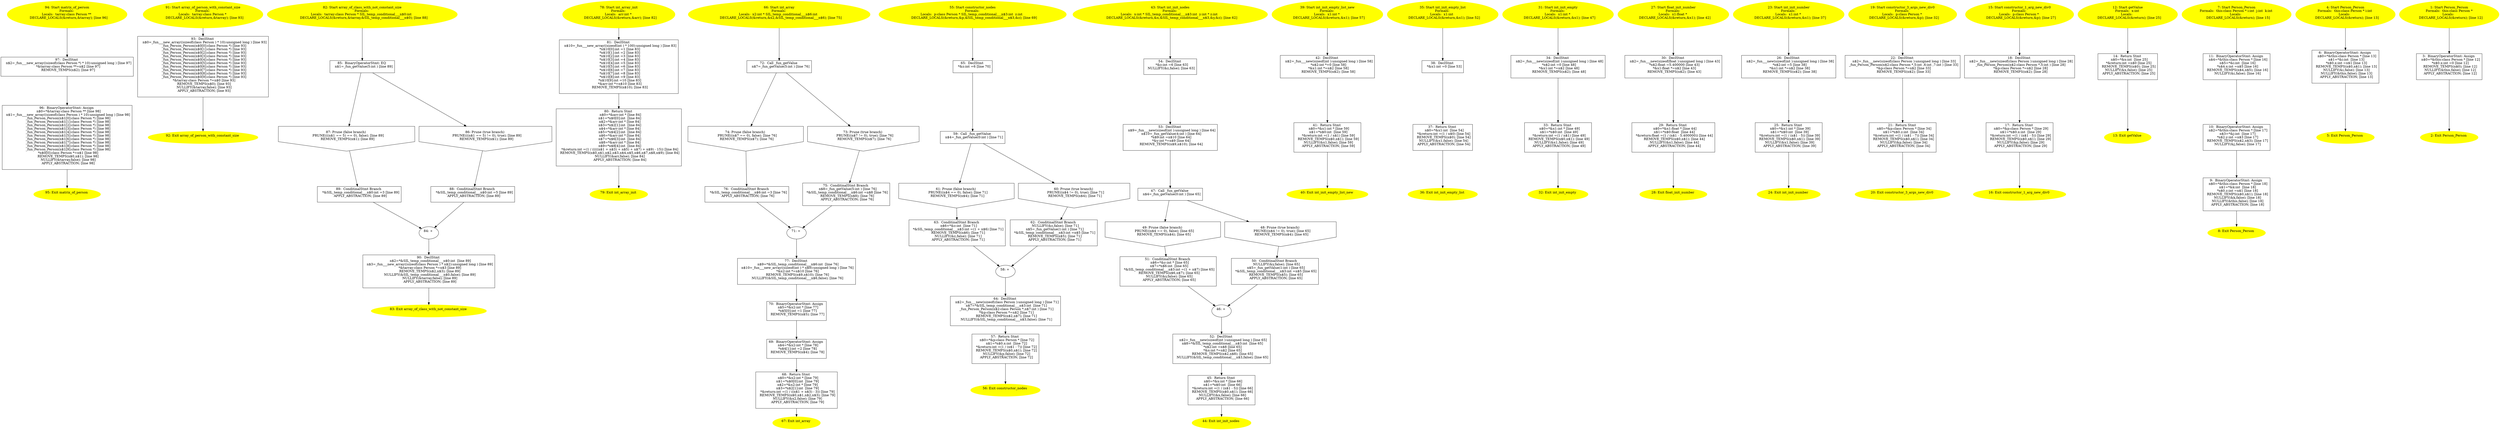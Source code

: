 digraph iCFG {
97 [label="97:  DeclStmt \n   n$2=_fun___new_array((sizeof(class Person *) * 10):unsigned long ) [line 97]\n  *&tarray:class Person **=n$2 [line 97]\n  REMOVE_TEMPS(n$2); [line 97]\n " shape="box"]
	

	 97 -> 96 ;
96 [label="96:  BinaryOperatorStmt: Assign \n   n$0=*&tarray:class Person ** [line 98]\n  n$1=_fun___new_array((sizeof(class Person ) * 10):unsigned long ) [line 98]\n  _fun_Person_Person(n$1[0]:class Person *) [line 98]\n  _fun_Person_Person(n$1[1]:class Person *) [line 98]\n  _fun_Person_Person(n$1[2]:class Person *) [line 98]\n  _fun_Person_Person(n$1[3]:class Person *) [line 98]\n  _fun_Person_Person(n$1[4]:class Person *) [line 98]\n  _fun_Person_Person(n$1[5]:class Person *) [line 98]\n  _fun_Person_Person(n$1[6]:class Person *) [line 98]\n  _fun_Person_Person(n$1[7]:class Person *) [line 98]\n  _fun_Person_Person(n$1[8]:class Person *) [line 98]\n  _fun_Person_Person(n$1[9]:class Person *) [line 98]\n  *n$0[0]:class Person *=n$1 [line 98]\n  REMOVE_TEMPS(n$0,n$1); [line 98]\n  NULLIFY(&tarray,false); [line 98]\n  APPLY_ABSTRACTION; [line 98]\n " shape="box"]
	

	 96 -> 95 ;
95 [label="95: Exit matrix_of_person \n  " color=yellow style=filled]
	

94 [label="94: Start matrix_of_person\nFormals: \nLocals:  tarray:class Person ** \n   DECLARE_LOCALS(&return,&tarray); [line 96]\n " color=yellow style=filled]
	

	 94 -> 97 ;
93 [label="93:  DeclStmt \n   n$0=_fun___new_array((sizeof(class Person ) * 10):unsigned long ) [line 93]\n  _fun_Person_Person(n$0[0]:class Person *) [line 93]\n  _fun_Person_Person(n$0[1]:class Person *) [line 93]\n  _fun_Person_Person(n$0[2]:class Person *) [line 93]\n  _fun_Person_Person(n$0[3]:class Person *) [line 93]\n  _fun_Person_Person(n$0[4]:class Person *) [line 93]\n  _fun_Person_Person(n$0[5]:class Person *) [line 93]\n  _fun_Person_Person(n$0[6]:class Person *) [line 93]\n  _fun_Person_Person(n$0[7]:class Person *) [line 93]\n  _fun_Person_Person(n$0[8]:class Person *) [line 93]\n  _fun_Person_Person(n$0[9]:class Person *) [line 93]\n  *&tarray:class Person *=n$0 [line 93]\n  REMOVE_TEMPS(n$0); [line 93]\n  NULLIFY(&tarray,false); [line 93]\n  APPLY_ABSTRACTION; [line 93]\n " shape="box"]
	

	 93 -> 92 ;
92 [label="92: Exit array_of_person_with_constant_size \n  " color=yellow style=filled]
	

91 [label="91: Start array_of_person_with_constant_size\nFormals: \nLocals:  tarray:class Person * \n   DECLARE_LOCALS(&return,&tarray); [line 93]\n " color=yellow style=filled]
	

	 91 -> 93 ;
90 [label="90:  DeclStmt \n   n$2=*&SIL_temp_conditional___n$0:int  [line 89]\n  n$3=_fun___new_array((sizeof(class Person ) * n$2):unsigned long ) [line 89]\n  *&tarray:class Person *=n$3 [line 89]\n  REMOVE_TEMPS(n$2,n$3); [line 89]\n  NULLIFY(&SIL_temp_conditional___n$0,false); [line 89]\n  NULLIFY(&tarray,false); [line 89]\n  APPLY_ABSTRACTION; [line 89]\n " shape="box"]
	

	 90 -> 83 ;
89 [label="89:  ConditinalStmt Branch \n   *&SIL_temp_conditional___n$0:int =3 [line 89]\n  APPLY_ABSTRACTION; [line 89]\n " shape="box"]
	

	 89 -> 84 ;
88 [label="88:  ConditinalStmt Branch \n   *&SIL_temp_conditional___n$0:int =5 [line 89]\n  APPLY_ABSTRACTION; [line 89]\n " shape="box"]
	

	 88 -> 84 ;
87 [label="87: Prune (false branch) \n   PRUNE(((n$1 == 5) == 0), false); [line 89]\n  REMOVE_TEMPS(n$1); [line 89]\n " shape="invhouse"]
	

	 87 -> 89 ;
86 [label="86: Prune (true branch) \n   PRUNE(((n$1 == 5) != 0), true); [line 89]\n  REMOVE_TEMPS(n$1); [line 89]\n " shape="invhouse"]
	

	 86 -> 88 ;
85 [label="85:  BinaryOperatorStmt: EQ \n   n$1=_fun_getValue(5:int ) [line 89]\n " shape="box"]
	

	 85 -> 86 ;
	 85 -> 87 ;
84 [label="84: + \n  " ]
	

	 84 -> 90 ;
83 [label="83: Exit array_of_class_with_not_constant_size \n  " color=yellow style=filled]
	

82 [label="82: Start array_of_class_with_not_constant_size\nFormals: \nLocals:  tarray:class Person * SIL_temp_conditional___n$0:int  \n   DECLARE_LOCALS(&return,&tarray,&SIL_temp_conditional___n$0); [line 88]\n " color=yellow style=filled]
	

	 82 -> 85 ;
81 [label="81:  DeclStmt \n   n$10=_fun___new_array((sizeof(int ) * 100):unsigned long ) [line 83]\n  *n$10[0]:int =1 [line 83]\n  *n$10[1]:int =2 [line 83]\n  *n$10[2]:int =3 [line 83]\n  *n$10[3]:int =4 [line 83]\n  *n$10[4]:int =5 [line 83]\n  *n$10[5]:int =6 [line 83]\n  *n$10[6]:int =7 [line 83]\n  *n$10[7]:int =8 [line 83]\n  *n$10[8]:int =9 [line 83]\n  *n$10[9]:int =10 [line 83]\n  *&arr:int *=n$10 [line 83]\n  REMOVE_TEMPS(n$10); [line 83]\n " shape="box"]
	

	 81 -> 80 ;
80 [label="80:  Return Stmt \n   n$0=*&arr:int * [line 84]\n  n$1=*n$0[0]:int  [line 84]\n  n$2=*&arr:int * [line 84]\n  n$3=*n$2[1]:int  [line 84]\n  n$4=*&arr:int * [line 84]\n  n$5=*n$4[2]:int  [line 84]\n  n$6=*&arr:int * [line 84]\n  n$7=*n$6[3]:int  [line 84]\n  n$8=*&arr:int * [line 84]\n  n$9=*n$8[4]:int  [line 84]\n  *&return:int =(1 / (((((n$1 + n$3) + n$5) + n$7) + n$9) - 15)) [line 84]\n  REMOVE_TEMPS(n$0,n$1,n$2,n$3,n$4,n$5,n$6,n$7,n$8,n$9); [line 84]\n  NULLIFY(&arr,false); [line 84]\n  APPLY_ABSTRACTION; [line 84]\n " shape="box"]
	

	 80 -> 79 ;
79 [label="79: Exit int_array_init \n  " color=yellow style=filled]
	

78 [label="78: Start int_array_init\nFormals: \nLocals:  arr:int * \n   DECLARE_LOCALS(&return,&arr); [line 82]\n " color=yellow style=filled]
	

	 78 -> 81 ;
77 [label="77:  DeclStmt \n   n$9=*&SIL_temp_conditional___n$6:int  [line 76]\n  n$10=_fun___new_array((sizeof(int ) * n$9):unsigned long ) [line 76]\n  *&x2:int *=n$10 [line 76]\n  REMOVE_TEMPS(n$9,n$10); [line 76]\n  NULLIFY(&SIL_temp_conditional___n$6,false); [line 76]\n " shape="box"]
	

	 77 -> 70 ;
76 [label="76:  ConditinalStmt Branch \n   *&SIL_temp_conditional___n$6:int =3 [line 76]\n  APPLY_ABSTRACTION; [line 76]\n " shape="box"]
	

	 76 -> 71 ;
75 [label="75:  ConditinalStmt Branch \n   n$8=_fun_getValue(5:int ) [line 76]\n  *&SIL_temp_conditional___n$6:int =n$8 [line 76]\n  REMOVE_TEMPS(n$8); [line 76]\n  APPLY_ABSTRACTION; [line 76]\n " shape="box"]
	

	 75 -> 71 ;
74 [label="74: Prune (false branch) \n   PRUNE((n$7 == 0), false); [line 76]\n  REMOVE_TEMPS(n$7); [line 76]\n " shape="invhouse"]
	

	 74 -> 76 ;
73 [label="73: Prune (true branch) \n   PRUNE((n$7 != 0), true); [line 76]\n  REMOVE_TEMPS(n$7); [line 76]\n " shape="invhouse"]
	

	 73 -> 75 ;
72 [label="72:  Call _fun_getValue \n   n$7=_fun_getValue(5:int ) [line 76]\n " shape="box"]
	

	 72 -> 73 ;
	 72 -> 74 ;
71 [label="71: + \n  " ]
	

	 71 -> 77 ;
70 [label="70:  BinaryOperatorStmt: Assign \n   n$5=*&x2:int * [line 77]\n  *n$5[0]:int =1 [line 77]\n  REMOVE_TEMPS(n$5); [line 77]\n " shape="box"]
	

	 70 -> 69 ;
69 [label="69:  BinaryOperatorStmt: Assign \n   n$4=*&x2:int * [line 78]\n  *n$4[1]:int =2 [line 78]\n  REMOVE_TEMPS(n$4); [line 78]\n " shape="box"]
	

	 69 -> 68 ;
68 [label="68:  Return Stmt \n   n$0=*&x2:int * [line 79]\n  n$1=*n$0[0]:int  [line 79]\n  n$2=*&x2:int * [line 79]\n  n$3=*n$2[1]:int  [line 79]\n  *&return:int =(1 / ((n$1 + n$3) - 3)) [line 79]\n  REMOVE_TEMPS(n$0,n$1,n$2,n$3); [line 79]\n  NULLIFY(&x2,false); [line 79]\n  APPLY_ABSTRACTION; [line 79]\n " shape="box"]
	

	 68 -> 67 ;
67 [label="67: Exit int_array \n  " color=yellow style=filled]
	

66 [label="66: Start int_array\nFormals: \nLocals:  x2:int * SIL_temp_conditional___n$6:int  \n   DECLARE_LOCALS(&return,&x2,&SIL_temp_conditional___n$6); [line 75]\n " color=yellow style=filled]
	

	 66 -> 72 ;
65 [label="65:  DeclStmt \n   *&z:int =6 [line 70]\n " shape="box"]
	

	 65 -> 59 ;
64 [label="64:  DeclStmt \n   n$2=_fun___new(sizeof(class Person ):unsigned long ) [line 71]\n  n$7=*&SIL_temp_conditional___n$3:int  [line 71]\n  _fun_Person_Person(n$2:class Person *,n$7:int ) [line 71]\n  *&p:class Person *=n$2 [line 71]\n  REMOVE_TEMPS(n$2,n$7); [line 71]\n  NULLIFY(&SIL_temp_conditional___n$3,false); [line 71]\n " shape="box"]
	

	 64 -> 57 ;
63 [label="63:  ConditinalStmt Branch \n   n$6=*&z:int  [line 71]\n  *&SIL_temp_conditional___n$3:int =(1 + n$6) [line 71]\n  REMOVE_TEMPS(n$6); [line 71]\n  NULLIFY(&z,false); [line 71]\n  APPLY_ABSTRACTION; [line 71]\n " shape="box"]
	

	 63 -> 58 ;
62 [label="62:  ConditinalStmt Branch \n   NULLIFY(&z,false); [line 71]\n  n$5=_fun_getValue(1:int ) [line 71]\n  *&SIL_temp_conditional___n$3:int =n$5 [line 71]\n  REMOVE_TEMPS(n$5); [line 71]\n  APPLY_ABSTRACTION; [line 71]\n " shape="box"]
	

	 62 -> 58 ;
61 [label="61: Prune (false branch) \n   PRUNE((n$4 == 0), false); [line 71]\n  REMOVE_TEMPS(n$4); [line 71]\n " shape="invhouse"]
	

	 61 -> 63 ;
60 [label="60: Prune (true branch) \n   PRUNE((n$4 != 0), true); [line 71]\n  REMOVE_TEMPS(n$4); [line 71]\n " shape="invhouse"]
	

	 60 -> 62 ;
59 [label="59:  Call _fun_getValue \n   n$4=_fun_getValue(0:int ) [line 71]\n " shape="box"]
	

	 59 -> 60 ;
	 59 -> 61 ;
58 [label="58: + \n  " ]
	

	 58 -> 64 ;
57 [label="57:  Return Stmt \n   n$0=*&p:class Person * [line 72]\n  n$1=*n$0.x:int  [line 72]\n  *&return:int =(1 / (n$1 - 7)) [line 72]\n  REMOVE_TEMPS(n$0,n$1); [line 72]\n  NULLIFY(&p,false); [line 72]\n  APPLY_ABSTRACTION; [line 72]\n " shape="box"]
	

	 57 -> 56 ;
56 [label="56: Exit constructor_nodes \n  " color=yellow style=filled]
	

55 [label="55: Start constructor_nodes\nFormals: \nLocals:  p:class Person * SIL_temp_conditional___n$3:int  z:int  \n   DECLARE_LOCALS(&return,&p,&SIL_temp_conditional___n$3,&z); [line 69]\n " color=yellow style=filled]
	

	 55 -> 65 ;
54 [label="54:  DeclStmt \n   *&z:int =6 [line 63]\n  NULLIFY(&z,false); [line 63]\n " shape="box"]
	

	 54 -> 53 ;
53 [label="53:  DeclStmt \n   n$9=_fun___new(sizeof(int ):unsigned long ) [line 64]\n  n$10=_fun_getValue(4:int ) [line 64]\n  *n$9:int =n$10 [line 64]\n  *&y:int *=n$9 [line 64]\n  REMOVE_TEMPS(n$9,n$10); [line 64]\n " shape="box"]
	

	 53 -> 47 ;
52 [label="52:  DeclStmt \n   n$2=_fun___new(sizeof(int ):unsigned long ) [line 65]\n  n$8=*&SIL_temp_conditional___n$3:int  [line 65]\n  *n$2:int =n$8 [line 65]\n  *&x:int *=n$2 [line 65]\n  REMOVE_TEMPS(n$2,n$8); [line 65]\n  NULLIFY(&SIL_temp_conditional___n$3,false); [line 65]\n " shape="box"]
	

	 52 -> 45 ;
51 [label="51:  ConditinalStmt Branch \n   n$6=*&y:int * [line 65]\n  n$7=*n$6:int  [line 65]\n  *&SIL_temp_conditional___n$3:int =(1 + n$7) [line 65]\n  REMOVE_TEMPS(n$6,n$7); [line 65]\n  NULLIFY(&y,false); [line 65]\n  APPLY_ABSTRACTION; [line 65]\n " shape="box"]
	

	 51 -> 46 ;
50 [label="50:  ConditinalStmt Branch \n   NULLIFY(&y,false); [line 65]\n  n$5=_fun_getValue(1:int ) [line 65]\n  *&SIL_temp_conditional___n$3:int =n$5 [line 65]\n  REMOVE_TEMPS(n$5); [line 65]\n  APPLY_ABSTRACTION; [line 65]\n " shape="box"]
	

	 50 -> 46 ;
49 [label="49: Prune (false branch) \n   PRUNE((n$4 == 0), false); [line 65]\n  REMOVE_TEMPS(n$4); [line 65]\n " shape="invhouse"]
	

	 49 -> 51 ;
48 [label="48: Prune (true branch) \n   PRUNE((n$4 != 0), true); [line 65]\n  REMOVE_TEMPS(n$4); [line 65]\n " shape="invhouse"]
	

	 48 -> 50 ;
47 [label="47:  Call _fun_getValue \n   n$4=_fun_getValue(0:int ) [line 65]\n " shape="box"]
	

	 47 -> 48 ;
	 47 -> 49 ;
46 [label="46: + \n  " ]
	

	 46 -> 52 ;
45 [label="45:  Return Stmt \n   n$0=*&x:int * [line 66]\n  n$1=*n$0:int  [line 66]\n  *&return:int =(1 / (n$1 - 5)) [line 66]\n  REMOVE_TEMPS(n$0,n$1); [line 66]\n  NULLIFY(&x,false); [line 66]\n  APPLY_ABSTRACTION; [line 66]\n " shape="box"]
	

	 45 -> 44 ;
44 [label="44: Exit int_init_nodes \n  " color=yellow style=filled]
	

43 [label="43: Start int_init_nodes\nFormals: \nLocals:  x:int * SIL_temp_conditional___n$3:int  y:int * z:int  \n   DECLARE_LOCALS(&return,&x,&SIL_temp_conditional___n$3,&y,&z); [line 62]\n " color=yellow style=filled]
	

	 43 -> 54 ;
42 [label="42:  DeclStmt \n   n$2=_fun___new(sizeof(int ):unsigned long ) [line 58]\n  *n$2:int *=0 [line 58]\n  *&x1:int *=n$2 [line 58]\n  REMOVE_TEMPS(n$2); [line 58]\n " shape="box"]
	

	 42 -> 41 ;
41 [label="41:  Return Stmt \n   n$0=*&x1:int * [line 59]\n  n$1=*n$0:int  [line 59]\n  *&return:int =(1 / n$1) [line 59]\n  REMOVE_TEMPS(n$0,n$1); [line 59]\n  NULLIFY(&x1,false); [line 59]\n  APPLY_ABSTRACTION; [line 59]\n " shape="box"]
	

	 41 -> 40 ;
40 [label="40: Exit int_init_empty_list_new \n  " color=yellow style=filled]
	

39 [label="39: Start int_init_empty_list_new\nFormals: \nLocals:  x1:int * \n   DECLARE_LOCALS(&return,&x1); [line 57]\n " color=yellow style=filled]
	

	 39 -> 42 ;
38 [label="38:  DeclStmt \n   *&x1:int =0 [line 53]\n " shape="box"]
	

	 38 -> 37 ;
37 [label="37:  Return Stmt \n   n$0=*&x1:int  [line 54]\n  *&return:int =(1 / n$0) [line 54]\n  REMOVE_TEMPS(n$0); [line 54]\n  NULLIFY(&x1,false); [line 54]\n  APPLY_ABSTRACTION; [line 54]\n " shape="box"]
	

	 37 -> 36 ;
36 [label="36: Exit int_init_empty_list \n  " color=yellow style=filled]
	

35 [label="35: Start int_init_empty_list\nFormals: \nLocals:  x1:int  \n   DECLARE_LOCALS(&return,&x1); [line 52]\n " color=yellow style=filled]
	

	 35 -> 38 ;
34 [label="34:  DeclStmt \n   n$2=_fun___new(sizeof(int ):unsigned long ) [line 48]\n  *n$2:int =0 [line 48]\n  *&x1:int *=n$2 [line 48]\n  REMOVE_TEMPS(n$2); [line 48]\n " shape="box"]
	

	 34 -> 33 ;
33 [label="33:  Return Stmt \n   n$0=*&x1:int * [line 49]\n  n$1=*n$0:int  [line 49]\n  *&return:int =(1 / n$1) [line 49]\n  REMOVE_TEMPS(n$0,n$1); [line 49]\n  NULLIFY(&x1,false); [line 49]\n  APPLY_ABSTRACTION; [line 49]\n " shape="box"]
	

	 33 -> 32 ;
32 [label="32: Exit int_init_empty \n  " color=yellow style=filled]
	

31 [label="31: Start int_init_empty\nFormals: \nLocals:  x1:int * \n   DECLARE_LOCALS(&return,&x1); [line 47]\n " color=yellow style=filled]
	

	 31 -> 34 ;
30 [label="30:  DeclStmt \n   n$2=_fun___new(sizeof(float ):unsigned long ) [line 43]\n  *n$2:float =5.400000 [line 43]\n  *&x1:float *=n$2 [line 43]\n  REMOVE_TEMPS(n$2); [line 43]\n " shape="box"]
	

	 30 -> 29 ;
29 [label="29:  Return Stmt \n   n$0=*&x1:float * [line 44]\n  n$1=*n$0:float  [line 44]\n  *&return:float =(1 / (n$1 - 5.400000)) [line 44]\n  REMOVE_TEMPS(n$0,n$1); [line 44]\n  NULLIFY(&x1,false); [line 44]\n  APPLY_ABSTRACTION; [line 44]\n " shape="box"]
	

	 29 -> 28 ;
28 [label="28: Exit float_init_number \n  " color=yellow style=filled]
	

27 [label="27: Start float_init_number\nFormals: \nLocals:  x1:float * \n   DECLARE_LOCALS(&return,&x1); [line 42]\n " color=yellow style=filled]
	

	 27 -> 30 ;
26 [label="26:  DeclStmt \n   n$2=_fun___new(sizeof(int ):unsigned long ) [line 38]\n  *n$2:int =5 [line 38]\n  *&x1:int *=n$2 [line 38]\n  REMOVE_TEMPS(n$2); [line 38]\n " shape="box"]
	

	 26 -> 25 ;
25 [label="25:  Return Stmt \n   n$0=*&x1:int * [line 39]\n  n$1=*n$0:int  [line 39]\n  *&return:int =(1 / (n$1 - 5)) [line 39]\n  REMOVE_TEMPS(n$0,n$1); [line 39]\n  NULLIFY(&x1,false); [line 39]\n  APPLY_ABSTRACTION; [line 39]\n " shape="box"]
	

	 25 -> 24 ;
24 [label="24: Exit int_init_number \n  " color=yellow style=filled]
	

23 [label="23: Start int_init_number\nFormals: \nLocals:  x1:int * \n   DECLARE_LOCALS(&return,&x1); [line 37]\n " color=yellow style=filled]
	

	 23 -> 26 ;
22 [label="22:  DeclStmt \n   n$2=_fun___new(sizeof(class Person ):unsigned long ) [line 33]\n  _fun_Person_Person(n$2:class Person *,5:int ,6:int ,7:int ) [line 33]\n  *&p:class Person *=n$2 [line 33]\n  REMOVE_TEMPS(n$2); [line 33]\n " shape="box"]
	

	 22 -> 21 ;
21 [label="21:  Return Stmt \n   n$0=*&p:class Person * [line 34]\n  n$1=*n$0.z:int  [line 34]\n  *&return:int =(1 / (n$1 - 7)) [line 34]\n  REMOVE_TEMPS(n$0,n$1); [line 34]\n  NULLIFY(&p,false); [line 34]\n  APPLY_ABSTRACTION; [line 34]\n " shape="box"]
	

	 21 -> 20 ;
20 [label="20: Exit constructor_3_args_new_div0 \n  " color=yellow style=filled]
	

19 [label="19: Start constructor_3_args_new_div0\nFormals: \nLocals:  p:class Person * \n   DECLARE_LOCALS(&return,&p); [line 32]\n " color=yellow style=filled]
	

	 19 -> 22 ;
18 [label="18:  DeclStmt \n   n$2=_fun___new(sizeof(class Person ):unsigned long ) [line 28]\n  _fun_Person_Person(n$2:class Person *,5:int ) [line 28]\n  *&p:class Person *=n$2 [line 28]\n  REMOVE_TEMPS(n$2); [line 28]\n " shape="box"]
	

	 18 -> 17 ;
17 [label="17:  Return Stmt \n   n$0=*&p:class Person * [line 29]\n  n$1=*n$0.x:int  [line 29]\n  *&return:int =(1 / (n$1 - 5)) [line 29]\n  REMOVE_TEMPS(n$0,n$1); [line 29]\n  NULLIFY(&p,false); [line 29]\n  APPLY_ABSTRACTION; [line 29]\n " shape="box"]
	

	 17 -> 16 ;
16 [label="16: Exit constructor_1_arg_new_div0 \n  " color=yellow style=filled]
	

15 [label="15: Start constructor_1_arg_new_div0\nFormals: \nLocals:  p:class Person * \n   DECLARE_LOCALS(&return,&p); [line 27]\n " color=yellow style=filled]
	

	 15 -> 18 ;
14 [label="14:  Return Stmt \n   n$0=*&x:int  [line 25]\n  *&return:int =n$0 [line 25]\n  REMOVE_TEMPS(n$0); [line 25]\n  NULLIFY(&x,false); [line 25]\n  APPLY_ABSTRACTION; [line 25]\n " shape="box"]
	

	 14 -> 13 ;
13 [label="13: Exit getValue \n  " color=yellow style=filled]
	

12 [label="12: Start getValue\nFormals:  x:int \nLocals:  \n   DECLARE_LOCALS(&return); [line 25]\n " color=yellow style=filled]
	

	 12 -> 14 ;
11 [label="11:  BinaryOperatorStmt: Assign \n   n$4=*&this:class Person * [line 16]\n  n$5=*&i:int  [line 16]\n  *n$4.x:int =n$5 [line 16]\n  REMOVE_TEMPS(n$4,n$5); [line 16]\n  NULLIFY(&i,false); [line 16]\n " shape="box"]
	

	 11 -> 10 ;
10 [label="10:  BinaryOperatorStmt: Assign \n   n$2=*&this:class Person * [line 17]\n  n$3=*&j:int  [line 17]\n  *n$2.y:int =n$3 [line 17]\n  REMOVE_TEMPS(n$2,n$3); [line 17]\n  NULLIFY(&j,false); [line 17]\n " shape="box"]
	

	 10 -> 9 ;
9 [label="9:  BinaryOperatorStmt: Assign \n   n$0=*&this:class Person * [line 18]\n  n$1=*&k:int  [line 18]\n  *n$0.z:int =n$1 [line 18]\n  REMOVE_TEMPS(n$0,n$1); [line 18]\n  NULLIFY(&k,false); [line 18]\n  NULLIFY(&this,false); [line 18]\n  APPLY_ABSTRACTION; [line 18]\n " shape="box"]
	

	 9 -> 8 ;
8 [label="8: Exit Person_Person \n  " color=yellow style=filled]
	

7 [label="7: Start Person_Person\nFormals:  this:class Person * i:int  j:int  k:int \nLocals:  \n   DECLARE_LOCALS(&return); [line 15]\n " color=yellow style=filled]
	

	 7 -> 11 ;
6 [label="6:  BinaryOperatorStmt: Assign \n   n$0=*&this:class Person * [line 13]\n  n$1=*&i:int  [line 13]\n  *n$0.x:int =n$1 [line 13]\n  REMOVE_TEMPS(n$0,n$1); [line 13]\n  NULLIFY(&i,false); [line 13]\n  NULLIFY(&this,false); [line 13]\n  APPLY_ABSTRACTION; [line 13]\n " shape="box"]
	

	 6 -> 5 ;
5 [label="5: Exit Person_Person \n  " color=yellow style=filled]
	

4 [label="4: Start Person_Person\nFormals:  this:class Person * i:int \nLocals:  \n   DECLARE_LOCALS(&return); [line 13]\n " color=yellow style=filled]
	

	 4 -> 6 ;
3 [label="3:  BinaryOperatorStmt: Assign \n   n$0=*&this:class Person * [line 12]\n  *n$0.x:int =0 [line 12]\n  REMOVE_TEMPS(n$0); [line 12]\n  NULLIFY(&this,false); [line 12]\n  APPLY_ABSTRACTION; [line 12]\n " shape="box"]
	

	 3 -> 2 ;
2 [label="2: Exit Person_Person \n  " color=yellow style=filled]
	

1 [label="1: Start Person_Person\nFormals:  this:class Person *\nLocals:  \n   DECLARE_LOCALS(&return); [line 12]\n " color=yellow style=filled]
	

	 1 -> 3 ;
}
